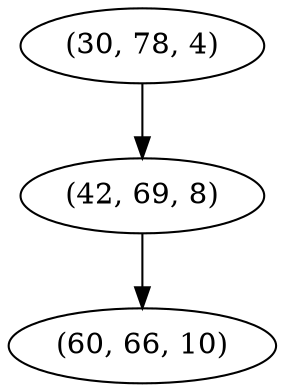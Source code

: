 digraph tree {
    "(30, 78, 4)";
    "(42, 69, 8)";
    "(60, 66, 10)";
    "(30, 78, 4)" -> "(42, 69, 8)";
    "(42, 69, 8)" -> "(60, 66, 10)";
}
